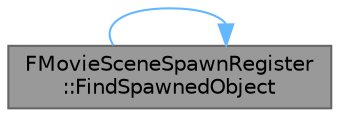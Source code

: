 digraph "FMovieSceneSpawnRegister::FindSpawnedObject"
{
 // INTERACTIVE_SVG=YES
 // LATEX_PDF_SIZE
  bgcolor="transparent";
  edge [fontname=Helvetica,fontsize=10,labelfontname=Helvetica,labelfontsize=10];
  node [fontname=Helvetica,fontsize=10,shape=box,height=0.2,width=0.4];
  rankdir="RL";
  Node1 [id="Node000001",label="FMovieSceneSpawnRegister\l::FindSpawnedObject",height=0.2,width=0.4,color="gray40", fillcolor="grey60", style="filled", fontcolor="black",tooltip="Attempt to find a previously spawned object represented by the specified object and template IDs."];
  Node1 -> Node1 [id="edge1_Node000001_Node000001",dir="back",color="steelblue1",style="solid",tooltip=" "];
}
